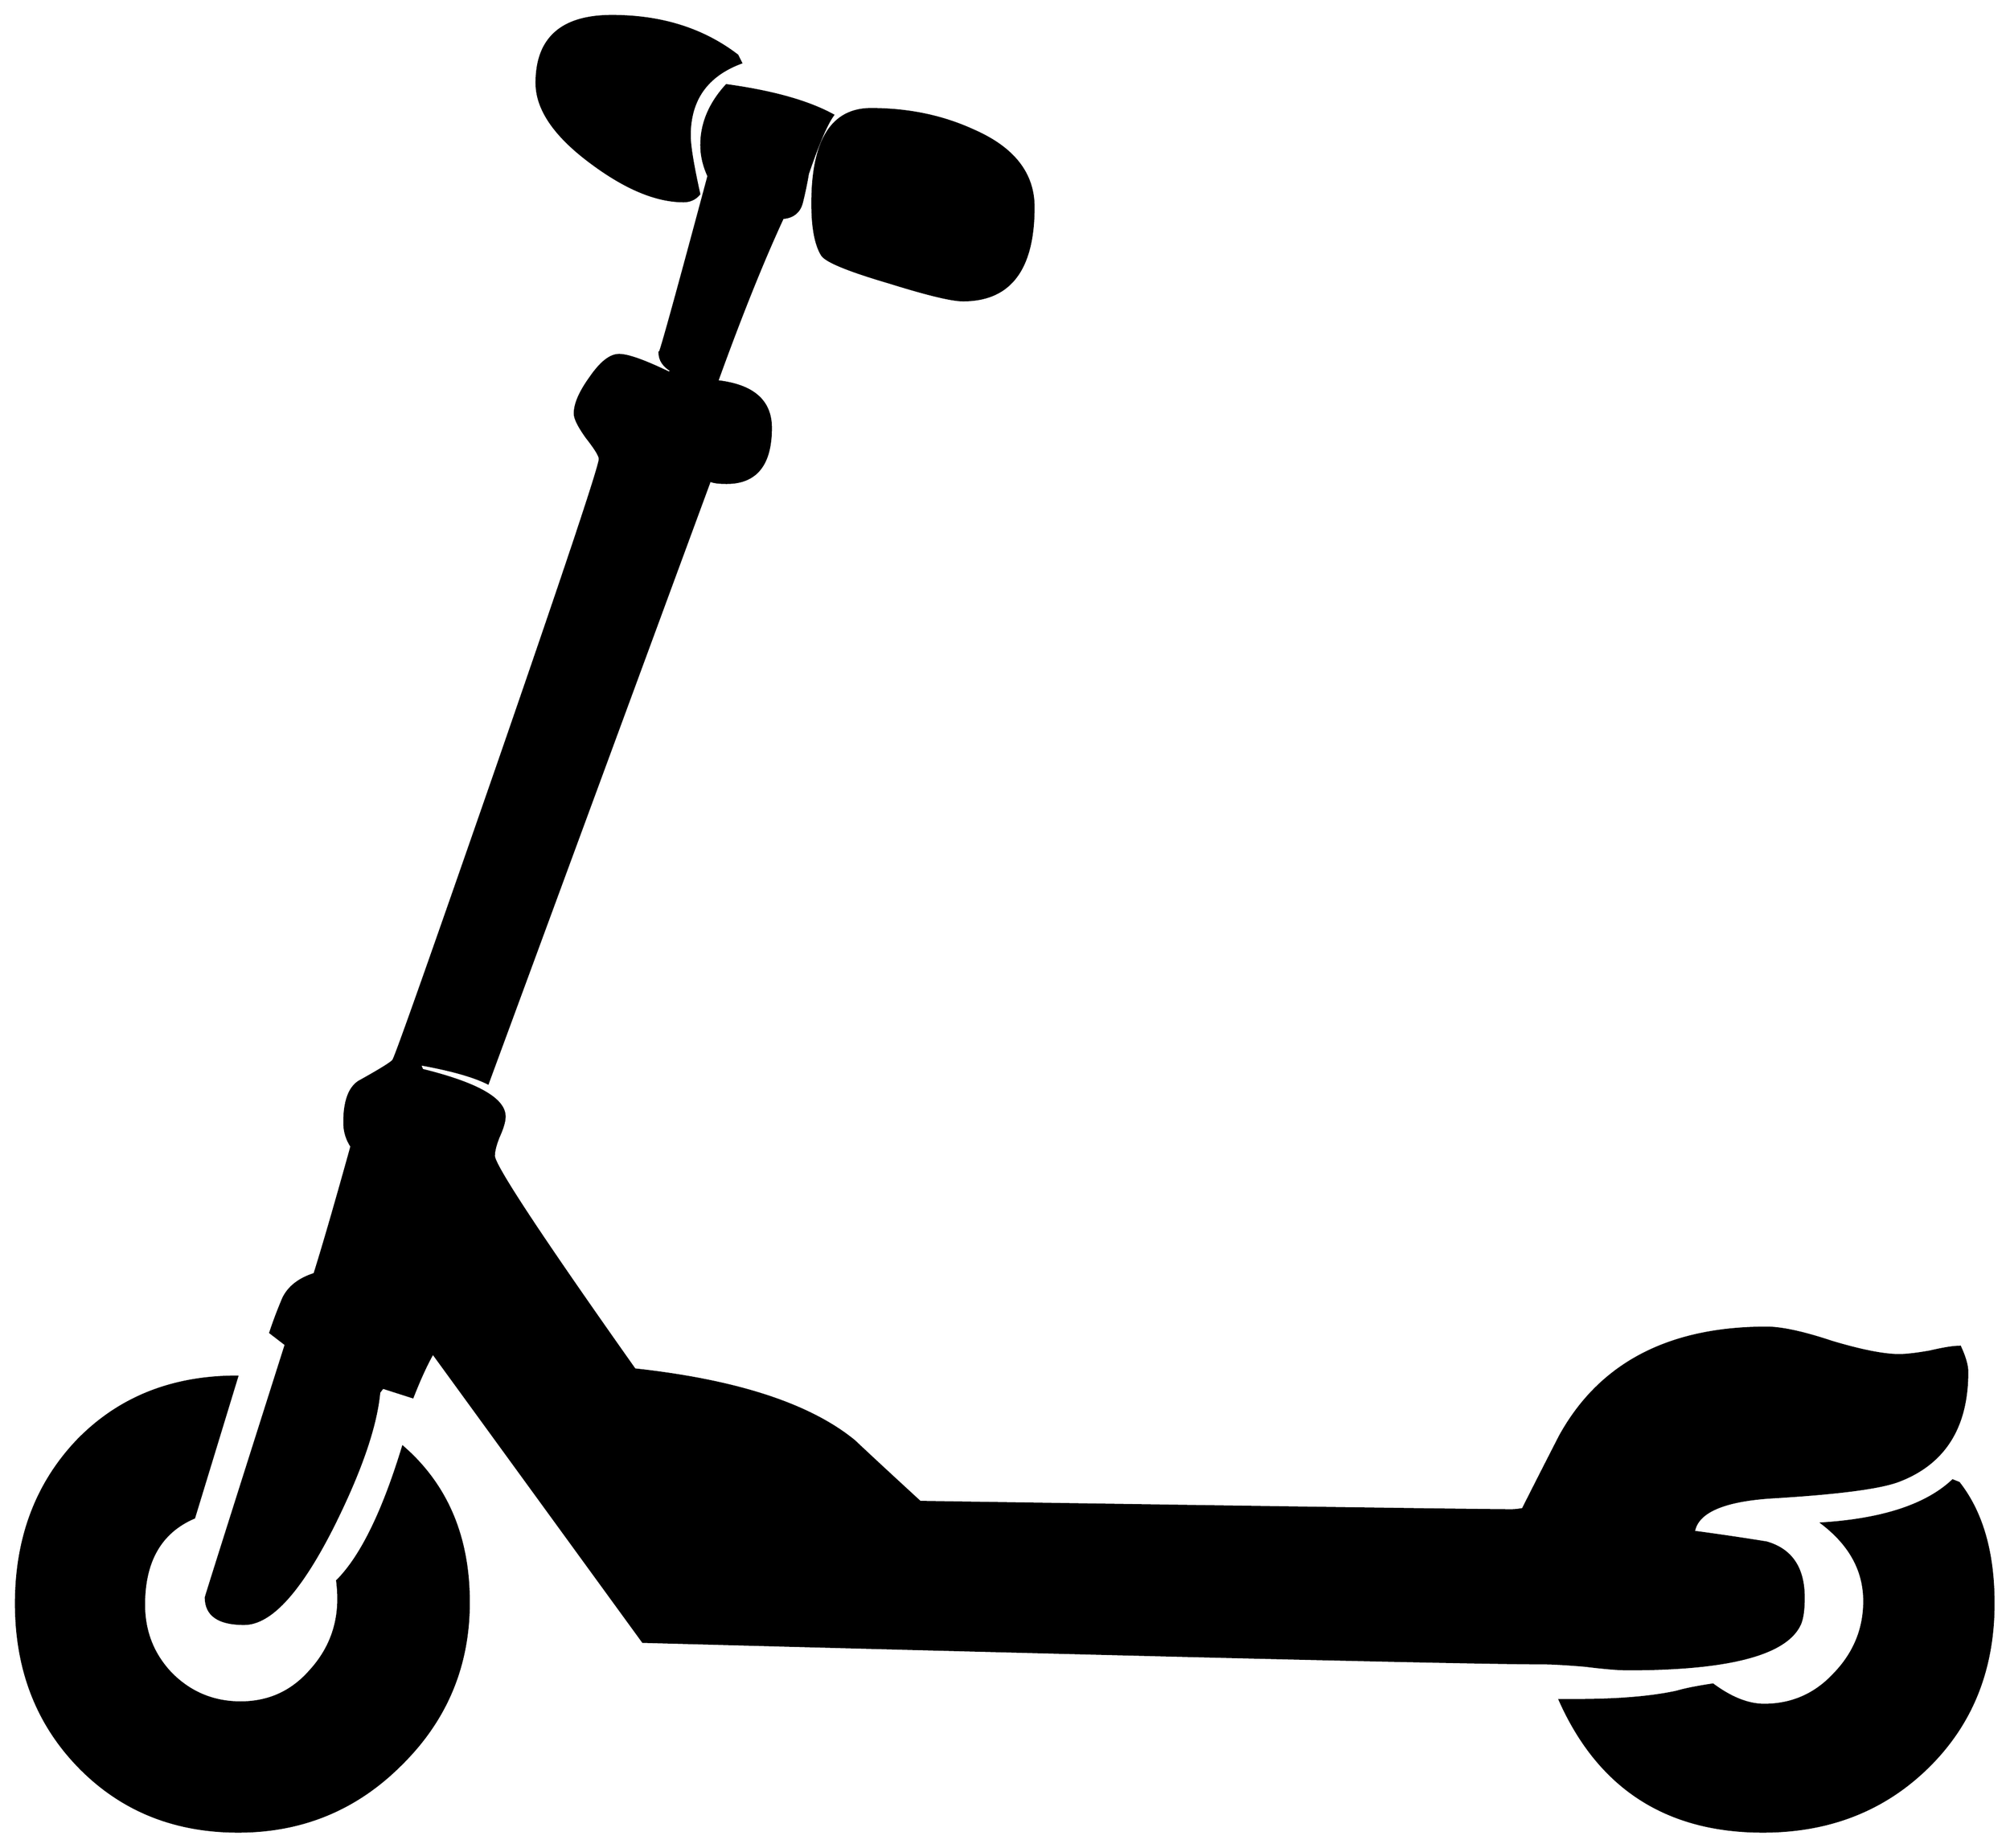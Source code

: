 


\begin{tikzpicture}[y=0.80pt, x=0.80pt, yscale=-1.0, xscale=1.0, inner sep=0pt, outer sep=0pt]
\begin{scope}[shift={(100.0,1745.0)},nonzero rule]
  \path[draw=.,fill=.,line width=1.600pt] (916.0,-1222.0) ..
    controls (916.0,-1170.0) and (896.333,-1144.0) ..
    (857.0,-1144.0) .. controls (847.667,-1144.0) and
    (827.0,-1149.0) .. (795.0,-1159.0) .. controls
    (761.0,-1169.0) and (742.333,-1176.667) .. (739.0,-1182.0) ..
    controls (733.667,-1190.667) and (731.0,-1205.0) ..
    (731.0,-1225.0) .. controls (731.0,-1277.667) and
    (747.333,-1304.0) .. (780.0,-1304.0) .. controls
    (811.333,-1304.0) and (840.0,-1298.0) .. (866.0,-1286.0) ..
    controls (899.333,-1271.333) and (916.0,-1250.0) ..
    (916.0,-1222.0) -- cycle(671.0,-1343.0) .. controls
    (642.333,-1332.333) and (628.0,-1312.0) .. (628.0,-1282.0) ..
    controls (628.0,-1273.333) and (630.667,-1257.0) ..
    (636.0,-1233.0) .. controls (632.667,-1229.0) and
    (628.333,-1227.0) .. (623.0,-1227.0) .. controls
    (600.333,-1227.0) and (574.667,-1237.667) .. (546.0,-1259.0) ..
    controls (515.333,-1281.667) and (500.0,-1304.0) ..
    (500.0,-1326.0) .. controls (500.0,-1363.333) and
    (521.0,-1382.0) .. (563.0,-1382.0) .. controls
    (604.333,-1382.0) and (639.333,-1371.0) .. (668.0,-1349.0) --
    (671.0,-1343.0) -- cycle(1698.0,-246.0) .. controls
    (1698.0,-200.0) and (1679.0,-169.667) .. (1641.0,-155.0) ..
    controls (1625.667,-149.0) and (1590.0,-144.333) ..
    (1534.0,-141.0) .. controls (1493.333,-138.333) and
    (1471.667,-128.667) .. (1469.0,-112.0) .. controls
    (1489.0,-109.333) and (1509.333,-106.333) .. (1530.0,-103.0) ..
    controls (1550.667,-97.0) and (1561.0,-81.667) .. (1561.0,-57.0)
    .. controls (1561.0,-47.0) and (1560.0,-39.667) ..
    (1558.0,-35.0) .. controls (1546.667,-9.667) and (1498.667,3.0) ..
    (1414.0,3.0) .. controls (1406.0,3.0) and (1394.0,2.0) ..
    (1378.0,0.0) .. controls (1362.0,-1.333) and (1350.0,-2.0) ..
    (1342.0,-2.0) .. controls (1288.0,-2.0) and (1037.0,-8.0) ..
    (589.0,-20.0) -- (413.0,-262.0) .. controls (407.667,-252.667)
    and (402.0,-240.333) .. (396.0,-225.0) -- (371.0,-233.0) --
    (368.0,-229.0) .. controls (365.333,-200.333) and (352.333,-162.667)
    .. (329.0,-116.0) .. controls (301.667,-62.0) and
    (277.0,-35.0) .. (255.0,-35.0) .. controls (233.667,-35.0) and
    (223.0,-42.333) .. (223.0,-57.0) .. controls (223.0,-57.667) and
    (245.333,-128.333) .. (290.0,-269.0) -- (277.0,-279.0) ..
    controls (280.333,-289.0) and (284.0,-298.667) .. (288.0,-308.0)
    .. controls (292.667,-317.333) and (301.333,-324.0) ..
    (314.0,-328.0) .. controls (321.333,-351.333) and (331.667,-387.0)
    .. (345.0,-435.0) .. controls (341.0,-441.0) and
    (339.0,-447.667) .. (339.0,-455.0) .. controls (339.0,-472.333)
    and (343.0,-483.667) .. (351.0,-489.0) .. controls
    (369.0,-499.0) and (378.667,-505.0) .. (380.0,-507.0) ..
    controls (382.0,-509.667) and (411.333,-592.667) .. (468.0,-756.0)
    .. controls (524.667,-920.0) and (553.0,-1005.0) ..
    (553.0,-1011.0) .. controls (553.0,-1013.667) and
    (549.333,-1019.667) .. (542.0,-1029.0) .. controls
    (535.333,-1038.333) and (532.0,-1045.0) .. (532.0,-1049.0) ..
    controls (532.0,-1057.0) and (536.333,-1067.0) ..
    (545.0,-1079.0) .. controls (553.667,-1091.667) and
    (561.667,-1098.0) .. (569.0,-1098.0) .. controls
    (576.333,-1098.0) and (590.333,-1093.0) .. (611.0,-1083.0) --
    (613.0,-1085.0) .. controls (606.333,-1089.0) and
    (603.0,-1094.0) .. (603.0,-1100.0) .. controls
    (603.0,-1096.667) and (616.667,-1146.0) .. (644.0,-1248.0) ..
    controls (640.0,-1256.667) and (638.0,-1265.333) ..
    (638.0,-1274.0) .. controls (638.0,-1292.0) and
    (645.0,-1308.667) .. (659.0,-1324.0) .. controls
    (697.667,-1318.667) and (727.333,-1310.333) .. (748.0,-1299.0) ..
    controls (742.667,-1291.667) and (735.667,-1275.333) ..
    (727.0,-1250.0) .. controls (725.667,-1242.0) and
    (724.0,-1234.0) .. (722.0,-1226.0) .. controls
    (720.0,-1218.0) and (714.667,-1213.667) .. (706.0,-1213.0) ..
    controls (689.333,-1177.0) and (671.0,-1131.333) ..
    (651.0,-1076.0) .. controls (681.0,-1072.667) and
    (696.0,-1059.667) .. (696.0,-1037.0) .. controls
    (696.0,-1006.333) and (683.667,-991.0) .. (659.0,-991.0) ..
    controls (652.333,-991.0) and (647.667,-991.667) .. (645.0,-993.0)
    -- (459.0,-488.0) .. controls (447.0,-494.0) and
    (428.0,-499.333) .. (402.0,-504.0) -- (404.0,-499.0) ..
    controls (450.0,-487.667) and (473.0,-474.667) .. (473.0,-460.0)
    .. controls (473.0,-456.0) and (471.333,-450.333) ..
    (468.0,-443.0) .. controls (465.333,-436.333) and (464.0,-431.0)
    .. (464.0,-427.0) .. controls (464.0,-419.0) and
    (503.333,-359.333) .. (582.0,-248.0) .. controls (667.333,-238.667)
    and (728.667,-218.667) .. (766.0,-188.0) .. controls
    (778.0,-176.667) and (796.333,-159.667) .. (821.0,-137.0) ..
    controls (1127.667,-132.333) and (1293.0,-130.0) ..
    (1317.0,-130.0) .. controls (1319.0,-130.0) and
    (1322.0,-130.333) .. (1326.0,-131.0) .. controls
    (1332.667,-144.333) and (1343.0,-164.667) .. (1357.0,-192.0) ..
    controls (1390.333,-252.667) and (1448.0,-283.0) ..
    (1530.0,-283.0) .. controls (1542.667,-283.0) and
    (1561.0,-279.0) .. (1585.0,-271.0) .. controls
    (1609.667,-263.667) and (1628.333,-260.0) .. (1641.0,-260.0) ..
    controls (1647.0,-260.0) and (1655.667,-261.0) ..
    (1667.0,-263.0) .. controls (1678.333,-265.667) and
    (1686.667,-267.0) .. (1692.0,-267.0) .. controls
    (1696.0,-258.333) and (1698.0,-251.333) .. (1698.0,-246.0) --
    cycle(1720.0,-52.0) .. controls (1720.0,3.333) and
    (1701.667,49.0) .. (1665.0,85.0) .. controls (1628.333,121.0)
    and (1582.333,139.0) .. (1527.0,139.0) .. controls
    (1446.333,139.0) and (1389.667,102.333) .. (1357.0,29.0) --
    (1371.0,29.0) .. controls (1405.667,29.0) and (1433.667,26.667) ..
    (1455.0,22.0) .. controls (1461.667,20.0) and (1471.667,18.0) ..
    (1485.0,16.0) .. controls (1500.333,27.333) and (1514.667,33.0) ..
    (1528.0,33.0) .. controls (1551.333,33.0) and (1571.0,24.333) ..
    (1587.0,7.0) .. controls (1603.667,-10.333) and (1612.0,-30.667)
    .. (1612.0,-54.0) .. controls (1612.0,-79.333) and
    (1600.333,-101.0) .. (1577.0,-119.0) .. controls
    (1627.667,-122.333) and (1664.0,-134.333) .. (1686.0,-155.0) --
    (1691.0,-153.0) .. controls (1710.333,-128.333) and
    (1720.0,-94.667) .. (1720.0,-52.0) -- cycle(443.0,-53.0) ..
    controls (443.0,0.333) and (424.0,45.667) .. (386.0,83.0) ..
    controls (348.667,120.333) and (303.333,139.0) .. (250.0,139.0) ..
    controls (196.0,139.0) and (151.333,120.667) .. (116.0,84.0) ..
    controls (81.333,48.0) and (64.0,2.667) .. (64.0,-52.0) ..
    controls (64.0,-106.667) and (81.0,-152.0) .. (115.0,-188.0)
    .. controls (149.667,-224.0) and (194.333,-242.0) ..
    (249.0,-242.0) -- (213.0,-124.0) .. controls (185.0,-112.0)
    and (171.0,-87.667) .. (171.0,-51.0) .. controls (171.0,-28.333)
    and (178.667,-9.0) .. (194.0,7.0) .. controls (210.0,23.0) and
    (229.333,31.0) .. (252.0,31.0) .. controls (275.333,31.0) and
    (294.667,22.333) .. (310.0,5.0) .. controls (326.0,-12.333) and
    (334.0,-32.667) .. (334.0,-56.0) .. controls (334.0,-60.667) and
    (333.667,-65.667) .. (333.0,-71.0) .. controls (353.0,-91.0) and
    (371.333,-128.333) .. (388.0,-183.0) .. controls (424.667,-151.0)
    and (443.0,-107.667) .. (443.0,-53.0) -- cycle;
\end{scope}

\end{tikzpicture}

